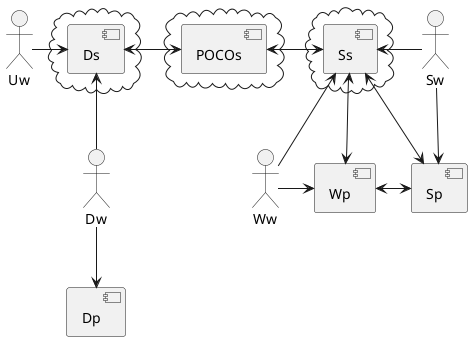 @startuml


:Uw:

:Dw:
cloud {
  [Ds]
}
component [Ds]
component [Dp]

:Sw:
cloud {
  [Ss]
}

component [Ss]
component [Sp]

:Ww:
component [Wp]

cloud {
  [POCOs]
}
component [POCOs]




Uw -> [Ds]
Dw -up-> [Ds]
Dw -down-> Dp
Sw -up-> [Ss]
Sw --> [Sp]
[Ds] <-right-> [POCOs]
[POCOs] <-right-> [Ss]
[Sp] <-> [Ss]
[Wp] <-up-> [Ss]
[Ww] -up-> [Ss]
[Ww] -> [Wp]
[Wp] <-> [Sp]

'missing link :  [Dp] <-> [Wp] . add mannualy on img because i do not succeed to layout it






















@enduml